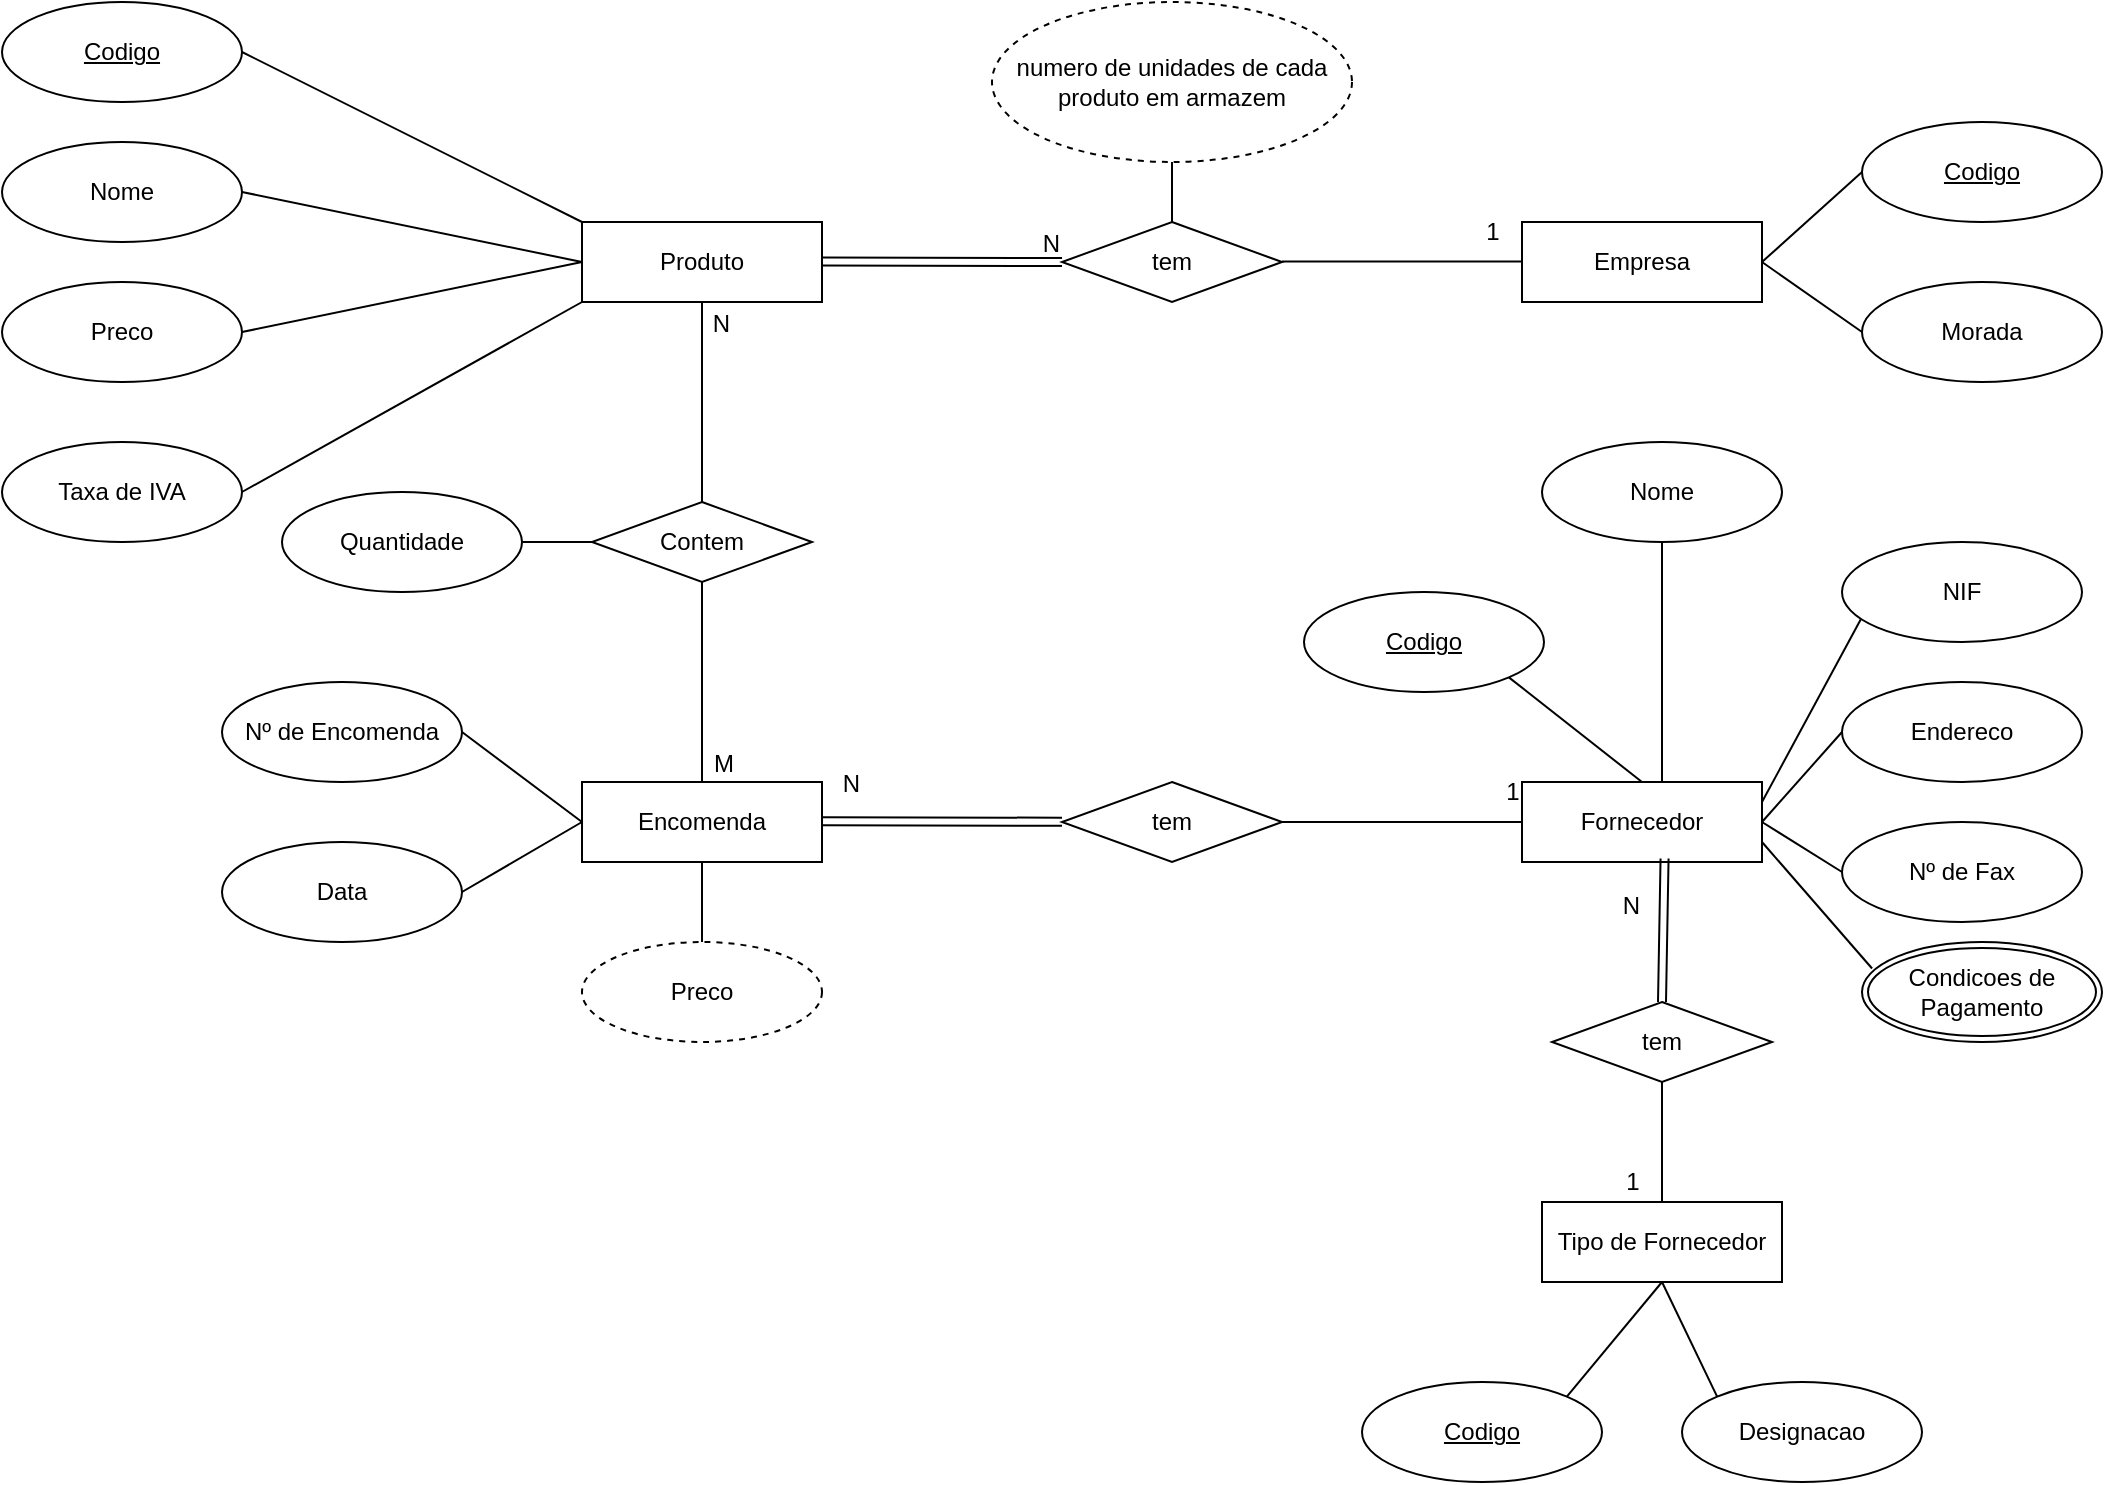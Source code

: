 <mxfile version="20.8.23" type="device"><diagram name="Page-1" id="sWrPl3g9bIl_g6AFBdIR"><mxGraphModel dx="1599" dy="762" grid="1" gridSize="10" guides="1" tooltips="1" connect="1" arrows="1" fold="1" page="1" pageScale="1" pageWidth="827" pageHeight="1169" math="0" shadow="0"><root><mxCell id="0"/><mxCell id="1" parent="0"/><mxCell id="tyqbiGp9knIPOkml5z7F-1" value="Produto" style="rounded=0;whiteSpace=wrap;html=1;" parent="1" vertex="1"><mxGeometry x="-520" y="120" width="120" height="40" as="geometry"/></mxCell><mxCell id="tyqbiGp9knIPOkml5z7F-11" value="&lt;u&gt;Codigo&lt;/u&gt;" style="ellipse;whiteSpace=wrap;html=1;" parent="1" vertex="1"><mxGeometry x="-810" y="10" width="120" height="50" as="geometry"/></mxCell><mxCell id="tyqbiGp9knIPOkml5z7F-15" value="Nome" style="ellipse;whiteSpace=wrap;html=1;" parent="1" vertex="1"><mxGeometry x="-810" y="80" width="120" height="50" as="geometry"/></mxCell><mxCell id="tyqbiGp9knIPOkml5z7F-16" value="Preco" style="ellipse;whiteSpace=wrap;html=1;" parent="1" vertex="1"><mxGeometry x="-810" y="150" width="120" height="50" as="geometry"/></mxCell><mxCell id="tyqbiGp9knIPOkml5z7F-17" value="Taxa de IVA" style="ellipse;whiteSpace=wrap;html=1;" parent="1" vertex="1"><mxGeometry x="-810" y="230" width="120" height="50" as="geometry"/></mxCell><mxCell id="tyqbiGp9knIPOkml5z7F-27" value="&lt;div style=&quot;&quot; title=&quot;Page 1&quot; class=&quot;page&quot;&gt;&lt;div class=&quot;layoutArea&quot;&gt;&lt;div class=&quot;column&quot;&gt;numero de unidades de cada produto em armazem&lt;/div&gt;&lt;/div&gt;&lt;/div&gt;" style="dashed=1;ellipse;whiteSpace=wrap;html=1;align=center;" parent="1" vertex="1"><mxGeometry x="-315" y="10" width="180" height="80" as="geometry"/></mxCell><mxCell id="tyqbiGp9knIPOkml5z7F-28" value="" style="endArrow=none;html=1;rounded=0;entryX=0;entryY=0;entryDx=0;entryDy=0;exitX=1;exitY=0.5;exitDx=0;exitDy=0;" parent="1" source="tyqbiGp9knIPOkml5z7F-11" target="tyqbiGp9knIPOkml5z7F-1" edge="1"><mxGeometry width="50" height="50" relative="1" as="geometry"><mxPoint x="-1090" y="360" as="sourcePoint"/><mxPoint x="-916.0" y="120" as="targetPoint"/></mxGeometry></mxCell><mxCell id="tyqbiGp9knIPOkml5z7F-29" value="" style="endArrow=none;html=1;rounded=0;entryX=1;entryY=0.5;entryDx=0;entryDy=0;exitX=0;exitY=0.5;exitDx=0;exitDy=0;" parent="1" source="tyqbiGp9knIPOkml5z7F-1" target="tyqbiGp9knIPOkml5z7F-15" edge="1"><mxGeometry width="50" height="50" relative="1" as="geometry"><mxPoint x="-526" y="130" as="sourcePoint"/><mxPoint x="-940" y="120" as="targetPoint"/></mxGeometry></mxCell><mxCell id="tyqbiGp9knIPOkml5z7F-30" value="" style="endArrow=none;html=1;rounded=0;entryX=1;entryY=0.5;entryDx=0;entryDy=0;exitX=0;exitY=0.5;exitDx=0;exitDy=0;" parent="1" source="tyqbiGp9knIPOkml5z7F-1" target="tyqbiGp9knIPOkml5z7F-16" edge="1"><mxGeometry width="50" height="50" relative="1" as="geometry"><mxPoint x="-566" y="140" as="sourcePoint"/><mxPoint x="-1040" y="310" as="targetPoint"/></mxGeometry></mxCell><mxCell id="tyqbiGp9knIPOkml5z7F-31" value="" style="endArrow=none;html=1;rounded=0;exitX=1;exitY=0.5;exitDx=0;exitDy=0;entryX=0;entryY=1;entryDx=0;entryDy=0;" parent="1" source="tyqbiGp9knIPOkml5z7F-17" target="tyqbiGp9knIPOkml5z7F-1" edge="1"><mxGeometry width="50" height="50" relative="1" as="geometry"><mxPoint x="-1120" y="280" as="sourcePoint"/><mxPoint x="-916.0" y="170" as="targetPoint"/></mxGeometry></mxCell><mxCell id="tyqbiGp9knIPOkml5z7F-35" value="tem" style="rhombus;whiteSpace=wrap;html=1;" parent="1" vertex="1"><mxGeometry x="-280" y="120" width="110" height="40" as="geometry"/></mxCell><mxCell id="tyqbiGp9knIPOkml5z7F-37" value="" style="endArrow=none;html=1;rounded=0;exitX=0.5;exitY=0;exitDx=0;exitDy=0;entryX=0.5;entryY=1;entryDx=0;entryDy=0;" parent="1" source="tyqbiGp9knIPOkml5z7F-35" target="tyqbiGp9knIPOkml5z7F-27" edge="1"><mxGeometry width="50" height="50" relative="1" as="geometry"><mxPoint x="-140" y="140" as="sourcePoint"/><mxPoint x="-90" y="90" as="targetPoint"/></mxGeometry></mxCell><mxCell id="tyqbiGp9knIPOkml5z7F-46" value="" style="endArrow=none;html=1;rounded=0;exitX=1;exitY=0.5;exitDx=0;exitDy=0;entryX=0;entryY=0.5;entryDx=0;entryDy=0;" parent="1" edge="1"><mxGeometry relative="1" as="geometry"><mxPoint x="-170" y="139.7" as="sourcePoint"/><mxPoint x="-50" y="139.7" as="targetPoint"/></mxGeometry></mxCell><mxCell id="tyqbiGp9knIPOkml5z7F-47" value="1" style="text;html=1;align=center;verticalAlign=middle;resizable=0;points=[];autosize=1;strokeColor=none;fillColor=none;" parent="1" vertex="1"><mxGeometry x="-80" y="110.0" width="30" height="30" as="geometry"/></mxCell><mxCell id="tyqbiGp9knIPOkml5z7F-48" value="" style="shape=link;html=1;rounded=0;" parent="1" edge="1"><mxGeometry relative="1" as="geometry"><mxPoint x="-400" y="139.7" as="sourcePoint"/><mxPoint x="-280" y="140" as="targetPoint"/></mxGeometry></mxCell><mxCell id="tyqbiGp9knIPOkml5z7F-49" value="N" style="resizable=0;html=1;align=right;verticalAlign=bottom;" parent="tyqbiGp9knIPOkml5z7F-48" connectable="0" vertex="1"><mxGeometry x="1" relative="1" as="geometry"/></mxCell><mxCell id="tyqbiGp9knIPOkml5z7F-50" value="Empresa" style="rounded=0;whiteSpace=wrap;html=1;" parent="1" vertex="1"><mxGeometry x="-50" y="120" width="120" height="40" as="geometry"/></mxCell><mxCell id="tyqbiGp9knIPOkml5z7F-51" value="Morada" style="ellipse;whiteSpace=wrap;html=1;" parent="1" vertex="1"><mxGeometry x="120" y="150" width="120" height="50" as="geometry"/></mxCell><mxCell id="tyqbiGp9knIPOkml5z7F-52" value="&lt;u&gt;Codigo&lt;/u&gt;" style="ellipse;whiteSpace=wrap;html=1;" parent="1" vertex="1"><mxGeometry x="120" y="70" width="120" height="50" as="geometry"/></mxCell><mxCell id="tyqbiGp9knIPOkml5z7F-53" value="" style="endArrow=none;html=1;rounded=0;exitX=1;exitY=0.5;exitDx=0;exitDy=0;entryX=0;entryY=0.5;entryDx=0;entryDy=0;" parent="1" source="tyqbiGp9knIPOkml5z7F-50" target="tyqbiGp9knIPOkml5z7F-52" edge="1"><mxGeometry width="50" height="50" relative="1" as="geometry"><mxPoint x="90" y="280" as="sourcePoint"/><mxPoint x="140" y="230" as="targetPoint"/></mxGeometry></mxCell><mxCell id="tyqbiGp9knIPOkml5z7F-54" value="" style="endArrow=none;html=1;rounded=0;exitX=1;exitY=0.5;exitDx=0;exitDy=0;entryX=0;entryY=0.5;entryDx=0;entryDy=0;" parent="1" source="tyqbiGp9knIPOkml5z7F-50" target="tyqbiGp9knIPOkml5z7F-51" edge="1"><mxGeometry width="50" height="50" relative="1" as="geometry"><mxPoint x="100" y="280" as="sourcePoint"/><mxPoint x="150" y="230" as="targetPoint"/></mxGeometry></mxCell><mxCell id="tyqbiGp9knIPOkml5z7F-55" value="Encomenda" style="rounded=0;whiteSpace=wrap;html=1;" parent="1" vertex="1"><mxGeometry x="-520" y="400" width="120" height="40" as="geometry"/></mxCell><mxCell id="tyqbiGp9knIPOkml5z7F-56" value="Contem" style="rhombus;whiteSpace=wrap;html=1;" parent="1" vertex="1"><mxGeometry x="-515" y="260" width="110" height="40" as="geometry"/></mxCell><mxCell id="tyqbiGp9knIPOkml5z7F-57" value="" style="endArrow=none;html=1;rounded=0;exitX=0.5;exitY=1;exitDx=0;exitDy=0;entryX=0.5;entryY=0;entryDx=0;entryDy=0;" parent="1" source="tyqbiGp9knIPOkml5z7F-1" target="tyqbiGp9knIPOkml5z7F-56" edge="1"><mxGeometry width="50" height="50" relative="1" as="geometry"><mxPoint x="-370" y="270" as="sourcePoint"/><mxPoint x="-460" y="250" as="targetPoint"/></mxGeometry></mxCell><mxCell id="tyqbiGp9knIPOkml5z7F-58" value="" style="endArrow=none;html=1;rounded=0;entryX=0.5;entryY=0;entryDx=0;entryDy=0;exitX=0.5;exitY=1;exitDx=0;exitDy=0;" parent="1" source="tyqbiGp9knIPOkml5z7F-56" target="tyqbiGp9knIPOkml5z7F-55" edge="1"><mxGeometry width="50" height="50" relative="1" as="geometry"><mxPoint x="-460" y="310" as="sourcePoint"/><mxPoint x="-460" y="360" as="targetPoint"/></mxGeometry></mxCell><mxCell id="tyqbiGp9knIPOkml5z7F-59" value="Quantidade" style="ellipse;whiteSpace=wrap;html=1;" parent="1" vertex="1"><mxGeometry x="-670" y="255" width="120" height="50" as="geometry"/></mxCell><mxCell id="tyqbiGp9knIPOkml5z7F-60" value="" style="endArrow=none;html=1;rounded=0;exitX=1;exitY=0.5;exitDx=0;exitDy=0;entryX=0;entryY=0.5;entryDx=0;entryDy=0;" parent="1" source="tyqbiGp9knIPOkml5z7F-59" target="tyqbiGp9knIPOkml5z7F-56" edge="1"><mxGeometry width="50" height="50" relative="1" as="geometry"><mxPoint x="-440" y="390" as="sourcePoint"/><mxPoint x="-520" y="280" as="targetPoint"/></mxGeometry></mxCell><mxCell id="tyqbiGp9knIPOkml5z7F-61" value="Nº de Encomenda" style="ellipse;whiteSpace=wrap;html=1;" parent="1" vertex="1"><mxGeometry x="-700" y="350" width="120" height="50" as="geometry"/></mxCell><mxCell id="tyqbiGp9knIPOkml5z7F-62" value="Data" style="ellipse;whiteSpace=wrap;html=1;" parent="1" vertex="1"><mxGeometry x="-700" y="430" width="120" height="50" as="geometry"/></mxCell><mxCell id="tyqbiGp9knIPOkml5z7F-63" value="Preco" style="dashed=1;ellipse;whiteSpace=wrap;html=1;" parent="1" vertex="1"><mxGeometry x="-520" y="480" width="120" height="50" as="geometry"/></mxCell><mxCell id="tyqbiGp9knIPOkml5z7F-64" value="" style="endArrow=none;html=1;rounded=0;exitX=0;exitY=0.5;exitDx=0;exitDy=0;entryX=1;entryY=0.5;entryDx=0;entryDy=0;" parent="1" source="tyqbiGp9knIPOkml5z7F-55" target="tyqbiGp9knIPOkml5z7F-61" edge="1"><mxGeometry width="50" height="50" relative="1" as="geometry"><mxPoint x="-540" y="330" as="sourcePoint"/><mxPoint x="-490" y="280" as="targetPoint"/></mxGeometry></mxCell><mxCell id="tyqbiGp9knIPOkml5z7F-65" value="" style="endArrow=none;html=1;rounded=0;exitX=1;exitY=0.5;exitDx=0;exitDy=0;entryX=0;entryY=0.5;entryDx=0;entryDy=0;" parent="1" source="tyqbiGp9knIPOkml5z7F-62" target="tyqbiGp9knIPOkml5z7F-55" edge="1"><mxGeometry width="50" height="50" relative="1" as="geometry"><mxPoint x="-540" y="330" as="sourcePoint"/><mxPoint x="-490" y="280" as="targetPoint"/></mxGeometry></mxCell><mxCell id="tyqbiGp9knIPOkml5z7F-66" value="" style="shape=link;html=1;rounded=0;" parent="1" edge="1"><mxGeometry relative="1" as="geometry"><mxPoint x="-400" y="419.57" as="sourcePoint"/><mxPoint x="-280" y="419.87" as="targetPoint"/></mxGeometry></mxCell><mxCell id="tyqbiGp9knIPOkml5z7F-67" value="N" style="resizable=0;html=1;align=right;verticalAlign=bottom;" parent="tyqbiGp9knIPOkml5z7F-66" connectable="0" vertex="1"><mxGeometry x="1" relative="1" as="geometry"><mxPoint x="-100" y="-10" as="offset"/></mxGeometry></mxCell><mxCell id="tyqbiGp9knIPOkml5z7F-68" value="tem" style="rhombus;whiteSpace=wrap;html=1;" parent="1" vertex="1"><mxGeometry x="-280" y="400" width="110" height="40" as="geometry"/></mxCell><mxCell id="tyqbiGp9knIPOkml5z7F-70" value="Fornecedor" style="rounded=0;whiteSpace=wrap;html=1;" parent="1" vertex="1"><mxGeometry x="-50" y="400" width="120" height="40" as="geometry"/></mxCell><mxCell id="tyqbiGp9knIPOkml5z7F-71" value="" style="endArrow=none;html=1;rounded=0;exitX=1;exitY=0.5;exitDx=0;exitDy=0;entryX=0;entryY=0.5;entryDx=0;entryDy=0;" parent="1" source="tyqbiGp9knIPOkml5z7F-68" target="tyqbiGp9knIPOkml5z7F-70" edge="1"><mxGeometry relative="1" as="geometry"><mxPoint x="-170" y="439.13" as="sourcePoint"/><mxPoint x="-50" y="439.13" as="targetPoint"/></mxGeometry></mxCell><mxCell id="tyqbiGp9knIPOkml5z7F-72" value="1" style="text;html=1;align=center;verticalAlign=middle;resizable=0;points=[];autosize=1;strokeColor=none;fillColor=none;" parent="1" vertex="1"><mxGeometry x="-70" y="390" width="30" height="30" as="geometry"/></mxCell><mxCell id="tyqbiGp9knIPOkml5z7F-75" value="NIF" style="ellipse;whiteSpace=wrap;html=1;" parent="1" vertex="1"><mxGeometry x="110" y="280" width="120" height="50" as="geometry"/></mxCell><mxCell id="tyqbiGp9knIPOkml5z7F-76" value="&lt;u&gt;Codigo&lt;/u&gt;" style="ellipse;whiteSpace=wrap;html=1;" parent="1" vertex="1"><mxGeometry x="-130" y="700" width="120" height="50" as="geometry"/></mxCell><mxCell id="tyqbiGp9knIPOkml5z7F-77" value="Endereco" style="ellipse;whiteSpace=wrap;html=1;" parent="1" vertex="1"><mxGeometry x="110" y="350" width="120" height="50" as="geometry"/></mxCell><mxCell id="tyqbiGp9knIPOkml5z7F-78" value="Nº de Fax" style="ellipse;whiteSpace=wrap;html=1;" parent="1" vertex="1"><mxGeometry x="110" y="420" width="120" height="50" as="geometry"/></mxCell><mxCell id="tyqbiGp9knIPOkml5z7F-80" value="Designacao" style="ellipse;whiteSpace=wrap;html=1;" parent="1" vertex="1"><mxGeometry x="30" y="700" width="120" height="50" as="geometry"/></mxCell><mxCell id="tyqbiGp9knIPOkml5z7F-81" value="" style="endArrow=none;html=1;rounded=0;entryX=0.75;entryY=0;entryDx=0;entryDy=0;exitX=0.5;exitY=1;exitDx=0;exitDy=0;" parent="1" source="tyqbiGp9knIPOkml5z7F-91" edge="1"><mxGeometry width="50" height="50" relative="1" as="geometry"><mxPoint x="20" y="280" as="sourcePoint"/><mxPoint x="20" y="400" as="targetPoint"/></mxGeometry></mxCell><mxCell id="tyqbiGp9knIPOkml5z7F-85" value="" style="endArrow=none;html=1;rounded=0;exitX=1;exitY=0;exitDx=0;exitDy=0;entryX=0.5;entryY=1;entryDx=0;entryDy=0;" parent="1" source="tyqbiGp9knIPOkml5z7F-76" target="tyqbiGp9knIPOkml5z7F-99" edge="1"><mxGeometry width="50" height="50" relative="1" as="geometry"><mxPoint x="-210" y="770" as="sourcePoint"/><mxPoint x="-70" y="750" as="targetPoint"/></mxGeometry></mxCell><mxCell id="tyqbiGp9knIPOkml5z7F-86" value="" style="endArrow=none;html=1;rounded=0;entryX=0.079;entryY=0.771;entryDx=0;entryDy=0;entryPerimeter=0;" parent="1" target="tyqbiGp9knIPOkml5z7F-75" edge="1"><mxGeometry width="50" height="50" relative="1" as="geometry"><mxPoint x="70" y="410" as="sourcePoint"/><mxPoint x="-130" y="550" as="targetPoint"/></mxGeometry></mxCell><mxCell id="tyqbiGp9knIPOkml5z7F-87" value="" style="endArrow=none;html=1;rounded=0;exitX=1;exitY=0.5;exitDx=0;exitDy=0;entryX=0;entryY=0.5;entryDx=0;entryDy=0;" parent="1" source="tyqbiGp9knIPOkml5z7F-70" target="tyqbiGp9knIPOkml5z7F-77" edge="1"><mxGeometry width="50" height="50" relative="1" as="geometry"><mxPoint x="-170" y="610" as="sourcePoint"/><mxPoint x="-120" y="560" as="targetPoint"/></mxGeometry></mxCell><mxCell id="tyqbiGp9knIPOkml5z7F-88" value="" style="endArrow=none;html=1;rounded=0;exitX=1;exitY=0.5;exitDx=0;exitDy=0;entryX=0;entryY=0.5;entryDx=0;entryDy=0;" parent="1" source="tyqbiGp9knIPOkml5z7F-70" target="tyqbiGp9knIPOkml5z7F-78" edge="1"><mxGeometry width="50" height="50" relative="1" as="geometry"><mxPoint x="-160" y="620" as="sourcePoint"/><mxPoint x="-110" y="570" as="targetPoint"/></mxGeometry></mxCell><mxCell id="tyqbiGp9knIPOkml5z7F-89" value="" style="endArrow=none;html=1;rounded=0;exitX=1;exitY=0.75;exitDx=0;exitDy=0;entryX=0.042;entryY=0.265;entryDx=0;entryDy=0;entryPerimeter=0;" parent="1" source="tyqbiGp9knIPOkml5z7F-70" target="tyqbiGp9knIPOkml5z7F-96" edge="1"><mxGeometry width="50" height="50" relative="1" as="geometry"><mxPoint x="-150" y="630" as="sourcePoint"/><mxPoint x="127.574" y="497.322" as="targetPoint"/></mxGeometry></mxCell><mxCell id="tyqbiGp9knIPOkml5z7F-91" value="Nome" style="ellipse;whiteSpace=wrap;html=1;" parent="1" vertex="1"><mxGeometry x="-40" y="230" width="120" height="50" as="geometry"/></mxCell><mxCell id="tyqbiGp9knIPOkml5z7F-93" value="" style="endArrow=none;html=1;rounded=0;entryX=0.5;entryY=1;entryDx=0;entryDy=0;exitX=0.5;exitY=0;exitDx=0;exitDy=0;" parent="1" source="tyqbiGp9knIPOkml5z7F-63" target="tyqbiGp9knIPOkml5z7F-55" edge="1"><mxGeometry width="50" height="50" relative="1" as="geometry"><mxPoint x="-590" y="530" as="sourcePoint"/><mxPoint x="-540" y="480" as="targetPoint"/></mxGeometry></mxCell><mxCell id="tyqbiGp9knIPOkml5z7F-94" value="N" style="resizable=0;html=1;align=right;verticalAlign=bottom;" parent="1" connectable="0" vertex="1"><mxGeometry x="-370.0" y="419.87" as="geometry"><mxPoint x="-76" y="-240" as="offset"/></mxGeometry></mxCell><mxCell id="tyqbiGp9knIPOkml5z7F-95" value="M" style="resizable=0;html=1;align=right;verticalAlign=bottom;" parent="1" connectable="0" vertex="1"><mxGeometry x="-360.0" y="429.87" as="geometry"><mxPoint x="-84" y="-30" as="offset"/></mxGeometry></mxCell><mxCell id="tyqbiGp9knIPOkml5z7F-96" value="Condicoes de Pagamento" style="ellipse;shape=doubleEllipse;margin=3;whiteSpace=wrap;html=1;align=center;" parent="1" vertex="1"><mxGeometry x="120" y="480" width="120" height="50" as="geometry"/></mxCell><mxCell id="tyqbiGp9knIPOkml5z7F-97" value="&lt;u&gt;Codigo&lt;/u&gt;" style="ellipse;whiteSpace=wrap;html=1;" parent="1" vertex="1"><mxGeometry x="-159" y="305" width="120" height="50" as="geometry"/></mxCell><mxCell id="tyqbiGp9knIPOkml5z7F-98" value="" style="endArrow=none;html=1;rounded=0;exitX=1;exitY=1;exitDx=0;exitDy=0;entryX=0.5;entryY=0;entryDx=0;entryDy=0;" parent="1" source="tyqbiGp9knIPOkml5z7F-97" target="tyqbiGp9knIPOkml5z7F-70" edge="1"><mxGeometry width="50" height="50" relative="1" as="geometry"><mxPoint x="30" y="450" as="sourcePoint"/><mxPoint x="30" y="520" as="targetPoint"/></mxGeometry></mxCell><mxCell id="tyqbiGp9knIPOkml5z7F-99" value="Tipo de Fornecedor" style="rounded=0;whiteSpace=wrap;html=1;" parent="1" vertex="1"><mxGeometry x="-40" y="610" width="120" height="40" as="geometry"/></mxCell><mxCell id="tyqbiGp9knIPOkml5z7F-100" value="" style="endArrow=none;html=1;rounded=0;exitX=0;exitY=0;exitDx=0;exitDy=0;entryX=0.5;entryY=1;entryDx=0;entryDy=0;" parent="1" source="tyqbiGp9knIPOkml5z7F-80" target="tyqbiGp9knIPOkml5z7F-99" edge="1"><mxGeometry width="50" height="50" relative="1" as="geometry"><mxPoint x="-18" y="717" as="sourcePoint"/><mxPoint x="20" y="660" as="targetPoint"/></mxGeometry></mxCell><mxCell id="tyqbiGp9knIPOkml5z7F-101" value="" style="shape=link;html=1;rounded=0;exitX=0.594;exitY=0.956;exitDx=0;exitDy=0;exitPerimeter=0;entryX=0.5;entryY=0;entryDx=0;entryDy=0;" parent="1" source="tyqbiGp9knIPOkml5z7F-70" target="tyqbiGp9knIPOkml5z7F-104" edge="1"><mxGeometry relative="1" as="geometry"><mxPoint x="-390" y="149.7" as="sourcePoint"/><mxPoint x="21" y="520" as="targetPoint"/></mxGeometry></mxCell><mxCell id="tyqbiGp9knIPOkml5z7F-102" value="N" style="resizable=0;html=1;align=right;verticalAlign=bottom;" parent="tyqbiGp9knIPOkml5z7F-101" connectable="0" vertex="1"><mxGeometry x="1" relative="1" as="geometry"><mxPoint x="-10" y="-40" as="offset"/></mxGeometry></mxCell><mxCell id="tyqbiGp9knIPOkml5z7F-104" value="tem" style="rhombus;whiteSpace=wrap;html=1;" parent="1" vertex="1"><mxGeometry x="-35" y="510" width="110" height="40" as="geometry"/></mxCell><mxCell id="tyqbiGp9knIPOkml5z7F-105" value="" style="endArrow=none;html=1;rounded=0;exitX=0.5;exitY=1;exitDx=0;exitDy=0;entryX=0.5;entryY=0;entryDx=0;entryDy=0;" parent="1" source="tyqbiGp9knIPOkml5z7F-104" target="tyqbiGp9knIPOkml5z7F-99" edge="1"><mxGeometry width="50" height="50" relative="1" as="geometry"><mxPoint x="-47" y="357" as="sourcePoint"/><mxPoint x="20" y="410" as="targetPoint"/></mxGeometry></mxCell><mxCell id="tyqbiGp9knIPOkml5z7F-106" value="1" style="text;html=1;align=center;verticalAlign=middle;resizable=0;points=[];autosize=1;strokeColor=none;fillColor=none;" parent="1" vertex="1"><mxGeometry x="-10" y="585" width="30" height="30" as="geometry"/></mxCell></root></mxGraphModel></diagram></mxfile>